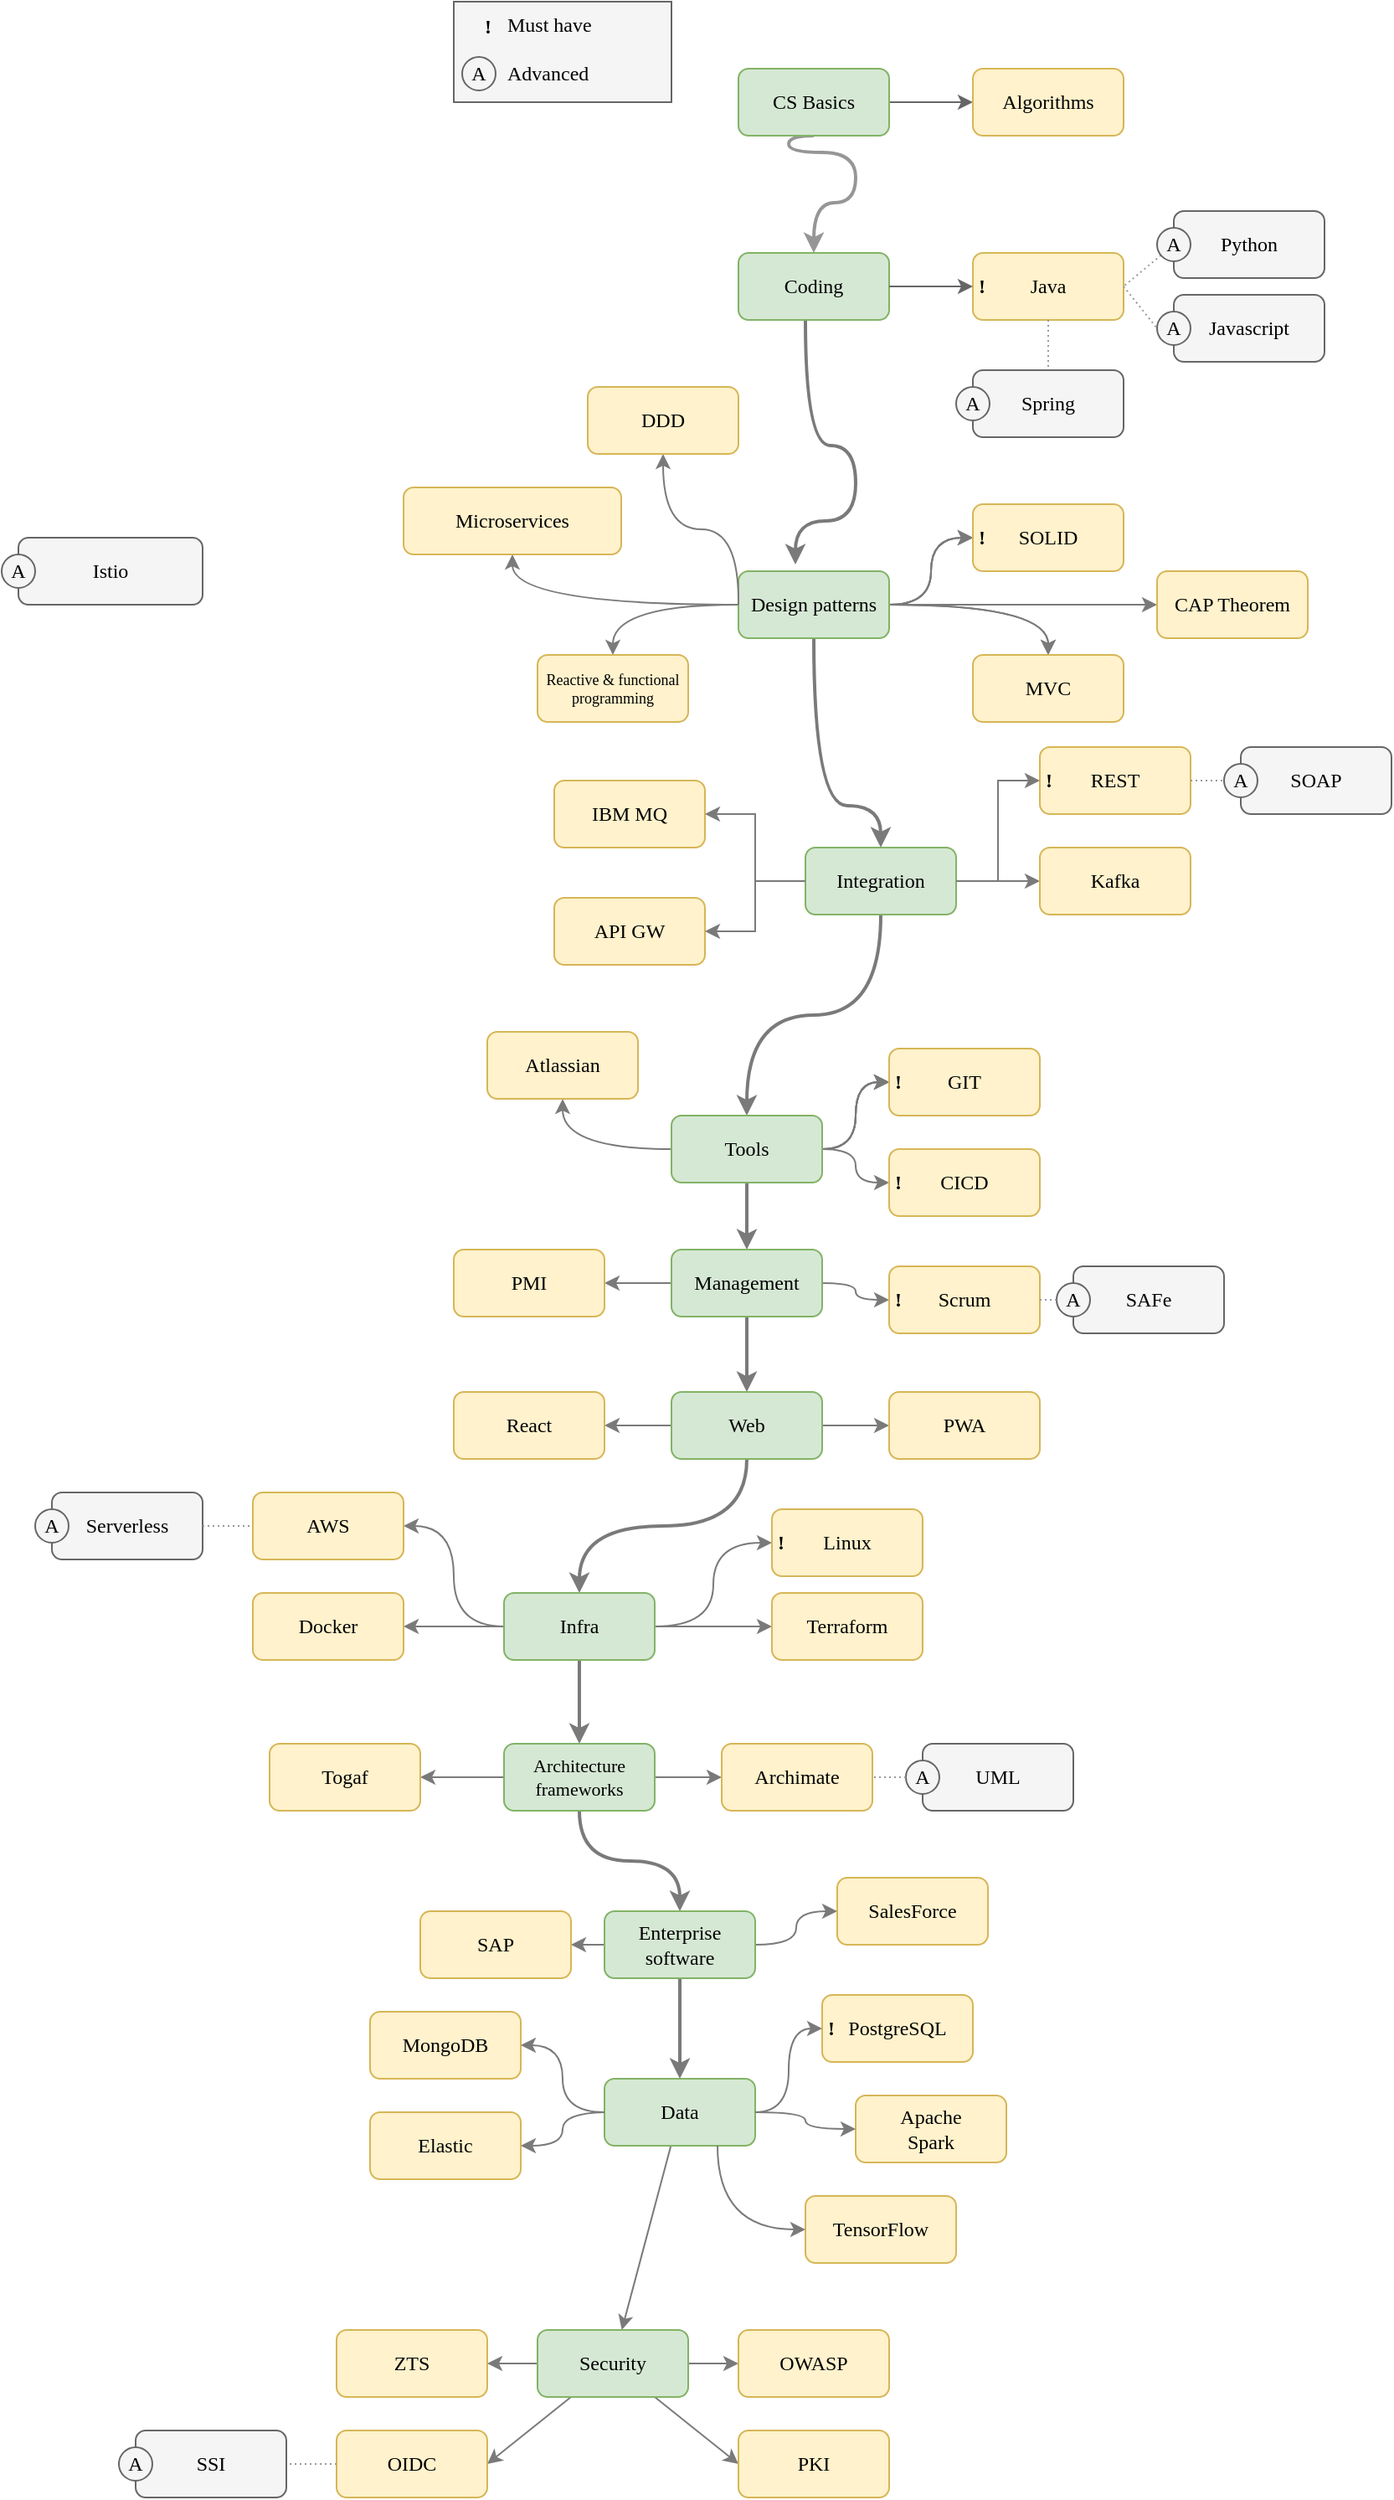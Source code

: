 <mxfile>
    <diagram id="Pi41pnNdRc9fKp1xGcwt" name="Stránka-1">
        <mxGraphModel dx="1722" dy="652" grid="1" gridSize="10" guides="1" tooltips="1" connect="1" arrows="1" fold="1" page="1" pageScale="1" pageWidth="827" pageHeight="1169" math="0" shadow="0">
            <root>
                <mxCell id="0"/>
                <mxCell id="1" parent="0"/>
                <mxCell id="m7-xdzquWjCq0PtOlxxY-18" style="edgeStyle=elbowEdgeStyle;rounded=0;orthogonalLoop=1;jettySize=auto;html=1;exitX=1;exitY=0.5;exitDx=0;exitDy=0;entryX=0;entryY=0.5;entryDx=0;entryDy=0;fontFamily=Lucida Console;endArrow=classic;endFill=1;fillColor=#f5f5f5;strokeColor=#666666;fontColor=#000000;" parent="1" source="m7-xdzquWjCq0PtOlxxY-1" target="m7-xdzquWjCq0PtOlxxY-3" edge="1">
                    <mxGeometry relative="1" as="geometry"/>
                </mxCell>
                <mxCell id="m7-xdzquWjCq0PtOlxxY-20" style="edgeStyle=orthogonalEdgeStyle;curved=1;rounded=0;orthogonalLoop=1;jettySize=auto;html=1;exitX=0.5;exitY=1;exitDx=0;exitDy=0;entryX=0.5;entryY=0;entryDx=0;entryDy=0;fontFamily=Lucida Console;endArrow=classic;endFill=1;strokeColor=#969696;strokeWidth=2;fontColor=#000000;" parent="1" source="m7-xdzquWjCq0PtOlxxY-1" target="m7-xdzquWjCq0PtOlxxY-6" edge="1">
                    <mxGeometry relative="1" as="geometry">
                        <Array as="points">
                            <mxPoint x="320" y="220"/>
                            <mxPoint x="320" y="230"/>
                            <mxPoint x="360" y="230"/>
                            <mxPoint x="360" y="260"/>
                            <mxPoint x="335" y="260"/>
                        </Array>
                    </mxGeometry>
                </mxCell>
                <mxCell id="m7-xdzquWjCq0PtOlxxY-1" value="CS Basics" style="rounded=1;whiteSpace=wrap;html=1;fontFamily=Lucida Console;fillColor=#d5e8d4;strokeColor=#82b366;fontColor=#000000;" parent="1" vertex="1">
                    <mxGeometry x="290" y="180" width="90" height="40" as="geometry"/>
                </mxCell>
                <UserObject label="Algorithms" link="https://www.bookdepository.com/Introduction-Algorithms-fourth-edition-Thomas-H-Cormen/9780262046305" linkTarget="_blank" id="m7-xdzquWjCq0PtOlxxY-3">
                    <mxCell style="rounded=1;whiteSpace=wrap;html=1;fontFamily=Lucida Console;fillColor=#fff2cc;strokeColor=#d6b656;fontColor=#000000;" parent="1" vertex="1">
                        <mxGeometry x="430" y="180" width="90" height="40" as="geometry"/>
                    </mxCell>
                </UserObject>
                <mxCell id="m7-xdzquWjCq0PtOlxxY-27" value="" style="edgeStyle=orthogonalEdgeStyle;curved=1;rounded=0;orthogonalLoop=1;jettySize=auto;html=1;strokeColor=#7A7A7A;fontFamily=Lucida Console;endArrow=classic;endFill=1;entryX=0.378;entryY=-0.1;entryDx=0;entryDy=0;entryPerimeter=0;strokeWidth=2;fontColor=#000000;" parent="1" source="m7-xdzquWjCq0PtOlxxY-6" target="m7-xdzquWjCq0PtOlxxY-26" edge="1">
                    <mxGeometry relative="1" as="geometry">
                        <Array as="points">
                            <mxPoint x="330" y="405"/>
                            <mxPoint x="360" y="405"/>
                            <mxPoint x="360" y="450"/>
                            <mxPoint x="324" y="450"/>
                        </Array>
                    </mxGeometry>
                </mxCell>
                <mxCell id="m7-xdzquWjCq0PtOlxxY-6" value="Coding" style="rounded=1;whiteSpace=wrap;html=1;fontFamily=Lucida Console;fillColor=#d5e8d4;strokeColor=#82b366;fontColor=#000000;" parent="1" vertex="1">
                    <mxGeometry x="290" y="290" width="90" height="40" as="geometry"/>
                </mxCell>
                <UserObject label="Java" link="https://www.bookdepository.com/Effective-Java-Joshua-Bloch/9780134685991" linkTarget="_blank" id="m7-xdzquWjCq0PtOlxxY-7">
                    <mxCell style="rounded=1;whiteSpace=wrap;html=1;fontFamily=Lucida Console;fillColor=#fff2cc;strokeColor=#d6b656;fontColor=#000000;" parent="1" vertex="1">
                        <mxGeometry x="430" y="290" width="90" height="40" as="geometry"/>
                    </mxCell>
                </UserObject>
                <UserObject label="Python" link="https://www.bookdepository.com/The-Art-Of-Clean-Code-Christian-Mayer/9781718502185" linkTarget="_blank" id="m7-xdzquWjCq0PtOlxxY-9">
                    <mxCell style="rounded=1;whiteSpace=wrap;html=1;fontFamily=Lucida Console;fillColor=#f5f5f5;strokeColor=#666666;fontColor=#000000;" parent="1" vertex="1">
                        <mxGeometry x="550" y="265" width="90" height="40" as="geometry"/>
                    </mxCell>
                </UserObject>
                <UserObject label="Javascript" link="https://www.bookdepository.com/Professional-JavaScript-for-Web-Developers-4th-Edition-M-Frisbie/9781119366447" linkTarget="_blank" id="m7-xdzquWjCq0PtOlxxY-10">
                    <mxCell style="rounded=1;whiteSpace=wrap;html=1;fontFamily=Lucida Console;fillColor=#f5f5f5;strokeColor=#666666;fontColor=#000000;" parent="1" vertex="1">
                        <mxGeometry x="550" y="315" width="90" height="40" as="geometry"/>
                    </mxCell>
                </UserObject>
                <mxCell id="m7-xdzquWjCq0PtOlxxY-16" style="edgeStyle=none;rounded=0;orthogonalLoop=1;jettySize=auto;html=1;entryX=1;entryY=0.5;entryDx=0;entryDy=0;dashed=1;dashPattern=1 2;fontFamily=Lucida Console;endArrow=none;endFill=0;strokeColor=#999999;fontColor=#000000;" parent="1" source="m7-xdzquWjCq0PtOlxxY-12" target="m7-xdzquWjCq0PtOlxxY-7" edge="1">
                    <mxGeometry relative="1" as="geometry"/>
                </mxCell>
                <mxCell id="m7-xdzquWjCq0PtOlxxY-12" value="A" style="ellipse;whiteSpace=wrap;html=1;aspect=fixed;fontFamily=Lucida Console;fillColor=#f5f5f5;fontColor=#000000;strokeColor=#666666;" parent="1" vertex="1">
                    <mxGeometry x="540" y="275" width="20" height="20" as="geometry"/>
                </mxCell>
                <mxCell id="m7-xdzquWjCq0PtOlxxY-13" value="A" style="ellipse;whiteSpace=wrap;html=1;aspect=fixed;fontFamily=Lucida Console;fillColor=#f5f5f5;fontColor=#000000;strokeColor=#666666;" parent="1" vertex="1">
                    <mxGeometry x="540" y="325" width="20" height="20" as="geometry"/>
                </mxCell>
                <mxCell id="m7-xdzquWjCq0PtOlxxY-15" style="edgeStyle=none;rounded=0;orthogonalLoop=1;jettySize=auto;html=1;exitX=1;exitY=0.5;exitDx=0;exitDy=0;entryX=0;entryY=0.5;entryDx=0;entryDy=0;fontFamily=Lucida Console;endArrow=none;endFill=0;dashed=1;dashPattern=1 2;strokeColor=#999999;fontColor=#000000;" parent="1" source="m7-xdzquWjCq0PtOlxxY-7" target="m7-xdzquWjCq0PtOlxxY-13" edge="1">
                    <mxGeometry relative="1" as="geometry">
                        <mxPoint x="510" y="420" as="sourcePoint"/>
                        <mxPoint x="550" y="370" as="targetPoint"/>
                    </mxGeometry>
                </mxCell>
                <mxCell id="m7-xdzquWjCq0PtOlxxY-21" style="edgeStyle=elbowEdgeStyle;rounded=0;orthogonalLoop=1;jettySize=auto;html=1;exitX=1;exitY=0.5;exitDx=0;exitDy=0;entryX=0;entryY=0.5;entryDx=0;entryDy=0;fontFamily=Lucida Console;endArrow=classic;endFill=1;fillColor=#f5f5f5;strokeColor=#666666;fontColor=#000000;" parent="1" source="m7-xdzquWjCq0PtOlxxY-6" target="m7-xdzquWjCq0PtOlxxY-7" edge="1">
                    <mxGeometry relative="1" as="geometry">
                        <mxPoint x="390" y="190" as="sourcePoint"/>
                        <mxPoint x="440" y="140" as="targetPoint"/>
                    </mxGeometry>
                </mxCell>
                <mxCell id="m7-xdzquWjCq0PtOlxxY-24" value="Spring" style="rounded=1;whiteSpace=wrap;html=1;fontFamily=Lucida Console;fillColor=#f5f5f5;strokeColor=#666666;fontColor=#000000;" parent="1" vertex="1">
                    <mxGeometry x="430" y="360" width="90" height="40" as="geometry"/>
                </mxCell>
                <mxCell id="m7-xdzquWjCq0PtOlxxY-30" value="" style="edgeStyle=orthogonalEdgeStyle;curved=1;rounded=0;orthogonalLoop=1;jettySize=auto;html=1;strokeColor=#7A7A7A;fontFamily=Lucida Console;endArrow=classic;endFill=1;fontColor=#000000;" parent="1" source="m7-xdzquWjCq0PtOlxxY-26" target="m7-xdzquWjCq0PtOlxxY-29" edge="1">
                    <mxGeometry relative="1" as="geometry"/>
                </mxCell>
                <mxCell id="m7-xdzquWjCq0PtOlxxY-31" value="" style="edgeStyle=orthogonalEdgeStyle;curved=1;rounded=0;orthogonalLoop=1;jettySize=auto;html=1;strokeColor=#7A7A7A;fontFamily=Lucida Console;endArrow=classic;endFill=1;fontColor=#000000;" parent="1" source="m7-xdzquWjCq0PtOlxxY-26" target="m7-xdzquWjCq0PtOlxxY-29" edge="1">
                    <mxGeometry relative="1" as="geometry"/>
                </mxCell>
                <mxCell id="m7-xdzquWjCq0PtOlxxY-44" value="" style="edgeStyle=orthogonalEdgeStyle;curved=1;rounded=0;orthogonalLoop=1;jettySize=auto;html=1;strokeColor=#7A7A7A;fontFamily=Lucida Console;endArrow=classic;endFill=1;fontColor=#000000;" parent="1" source="m7-xdzquWjCq0PtOlxxY-26" target="m7-xdzquWjCq0PtOlxxY-29" edge="1">
                    <mxGeometry relative="1" as="geometry"/>
                </mxCell>
                <mxCell id="m7-xdzquWjCq0PtOlxxY-46" value="" style="edgeStyle=orthogonalEdgeStyle;curved=1;rounded=0;orthogonalLoop=1;jettySize=auto;html=1;strokeColor=#7A7A7A;fontFamily=Lucida Console;endArrow=classic;endFill=1;fontColor=#000000;" parent="1" source="m7-xdzquWjCq0PtOlxxY-26" target="m7-xdzquWjCq0PtOlxxY-45" edge="1">
                    <mxGeometry relative="1" as="geometry"/>
                </mxCell>
                <mxCell id="m7-xdzquWjCq0PtOlxxY-48" value="" style="edgeStyle=orthogonalEdgeStyle;curved=1;rounded=0;orthogonalLoop=1;jettySize=auto;html=1;strokeColor=#7A7A7A;fontFamily=Lucida Console;endArrow=classic;endFill=1;strokeWidth=2;fontColor=#000000;" parent="1" source="m7-xdzquWjCq0PtOlxxY-26" target="m7-xdzquWjCq0PtOlxxY-47" edge="1">
                    <mxGeometry relative="1" as="geometry">
                        <Array as="points">
                            <mxPoint x="335" y="620"/>
                            <mxPoint x="375" y="620"/>
                        </Array>
                    </mxGeometry>
                </mxCell>
                <mxCell id="m7-xdzquWjCq0PtOlxxY-49" value="" style="edgeStyle=orthogonalEdgeStyle;curved=1;rounded=0;orthogonalLoop=1;jettySize=auto;html=1;strokeColor=#7A7A7A;fontFamily=Lucida Console;endArrow=classic;endFill=1;fontColor=#000000;" parent="1" source="m7-xdzquWjCq0PtOlxxY-26" target="m7-xdzquWjCq0PtOlxxY-45" edge="1">
                    <mxGeometry relative="1" as="geometry"/>
                </mxCell>
                <mxCell id="m7-xdzquWjCq0PtOlxxY-51" value="" style="edgeStyle=orthogonalEdgeStyle;curved=1;rounded=0;orthogonalLoop=1;jettySize=auto;html=1;strokeColor=#7A7A7A;fontFamily=Lucida Console;endArrow=classic;endFill=1;fontColor=#000000;" parent="1" source="m7-xdzquWjCq0PtOlxxY-26" target="m7-xdzquWjCq0PtOlxxY-50" edge="1">
                    <mxGeometry relative="1" as="geometry"/>
                </mxCell>
                <mxCell id="m7-xdzquWjCq0PtOlxxY-103" value="" style="edgeStyle=orthogonalEdgeStyle;curved=1;rounded=0;orthogonalLoop=1;jettySize=auto;html=1;strokeColor=#7A7A7A;fontFamily=Lucida Console;endArrow=classic;endFill=1;fontColor=#000000;" parent="1" source="m7-xdzquWjCq0PtOlxxY-26" target="m7-xdzquWjCq0PtOlxxY-102" edge="1">
                    <mxGeometry relative="1" as="geometry"/>
                </mxCell>
                <UserObject label="Design patterns" link="https://www.bookdepository.com/Clean-Architecture-Robert-Martin/9780134494166" linkTarget="_blank" id="m7-xdzquWjCq0PtOlxxY-26">
                    <mxCell style="rounded=1;whiteSpace=wrap;html=1;fontFamily=Lucida Console;fillColor=#d5e8d4;strokeColor=#82b366;fontColor=#000000;" parent="1" vertex="1">
                        <mxGeometry x="290" y="480" width="90" height="40" as="geometry"/>
                    </mxCell>
                </UserObject>
                <UserObject label="SOLID" link="https://www.youtube.com/watch?v=zHiWqnTWsn4" linkTarget="_blank" id="m7-xdzquWjCq0PtOlxxY-29">
                    <mxCell style="rounded=1;whiteSpace=wrap;html=1;fontFamily=Lucida Console;fillColor=#fff2cc;strokeColor=#d6b656;fontColor=#000000;" parent="1" vertex="1">
                        <mxGeometry x="430" y="440" width="90" height="40" as="geometry"/>
                    </mxCell>
                </UserObject>
                <mxCell id="m7-xdzquWjCq0PtOlxxY-38" value="" style="edgeStyle=orthogonalEdgeStyle;curved=1;rounded=0;orthogonalLoop=1;jettySize=auto;html=1;strokeColor=#7A7A7A;fontFamily=Lucida Console;endArrow=classic;endFill=1;exitX=0;exitY=0.5;exitDx=0;exitDy=0;fontColor=#000000;" parent="1" source="m7-xdzquWjCq0PtOlxxY-26" target="m7-xdzquWjCq0PtOlxxY-37" edge="1">
                    <mxGeometry relative="1" as="geometry">
                        <mxPoint x="160.0" y="470" as="sourcePoint"/>
                    </mxGeometry>
                </mxCell>
                <mxCell id="m7-xdzquWjCq0PtOlxxY-42" value="" style="edgeStyle=orthogonalEdgeStyle;curved=1;rounded=0;orthogonalLoop=1;jettySize=auto;html=1;strokeColor=#7A7A7A;fontFamily=Lucida Console;endArrow=classic;endFill=1;fontColor=#000000;" parent="1" target="m7-xdzquWjCq0PtOlxxY-41" edge="1">
                    <mxGeometry relative="1" as="geometry">
                        <mxPoint x="290" y="500" as="sourcePoint"/>
                    </mxGeometry>
                </mxCell>
                <UserObject label="Microservices" link="https://www.bookdepository.com/Building-Microservices-Sam-Newman/9781492034025" linkTarget="_blank" id="m7-xdzquWjCq0PtOlxxY-37">
                    <mxCell style="rounded=1;whiteSpace=wrap;html=1;fontFamily=Lucida Console;fillColor=#fff2cc;strokeColor=#d6b656;fontColor=#000000;" parent="1" vertex="1">
                        <mxGeometry x="90" y="430" width="130" height="40" as="geometry"/>
                    </mxCell>
                </UserObject>
                <UserObject label="DDD" link="https://www.bookdepository.com/Domain-Driven-Design-Eric-Evans/9780321125217" linkTarget="_blank" id="m7-xdzquWjCq0PtOlxxY-41">
                    <mxCell style="rounded=1;whiteSpace=wrap;html=1;fontFamily=Lucida Console;fillColor=#fff2cc;strokeColor=#d6b656;fontColor=#000000;" parent="1" vertex="1">
                        <mxGeometry x="200" y="370" width="90" height="40" as="geometry"/>
                    </mxCell>
                </UserObject>
                <UserObject label="MVC" link="https://www.youtube.com/watch?v=o_TH-Y78tt4" linkTarget="_blank" id="m7-xdzquWjCq0PtOlxxY-45">
                    <mxCell style="rounded=1;whiteSpace=wrap;html=1;fontFamily=Lucida Console;fillColor=#fff2cc;strokeColor=#d6b656;fontColor=#000000;" parent="1" vertex="1">
                        <mxGeometry x="430" y="530" width="90" height="40" as="geometry"/>
                    </mxCell>
                </UserObject>
                <mxCell id="m7-xdzquWjCq0PtOlxxY-63" value="" style="edgeStyle=elbowEdgeStyle;rounded=0;orthogonalLoop=1;jettySize=auto;html=1;strokeColor=#7A7A7A;fontFamily=Lucida Console;endArrow=classic;endFill=1;fontColor=#000000;" parent="1" source="m7-xdzquWjCq0PtOlxxY-47" target="m7-xdzquWjCq0PtOlxxY-62" edge="1">
                    <mxGeometry relative="1" as="geometry"/>
                </mxCell>
                <mxCell id="m7-xdzquWjCq0PtOlxxY-76" style="edgeStyle=orthogonalEdgeStyle;rounded=0;orthogonalLoop=1;jettySize=auto;html=1;strokeColor=#7A7A7A;fontFamily=Lucida Console;endArrow=classic;endFill=1;curved=1;exitX=0.5;exitY=1;exitDx=0;exitDy=0;entryX=0.5;entryY=0;entryDx=0;entryDy=0;strokeWidth=2;fontColor=#000000;" parent="1" source="m7-xdzquWjCq0PtOlxxY-47" target="m7-xdzquWjCq0PtOlxxY-77" edge="1">
                    <mxGeometry relative="1" as="geometry">
                        <mxPoint x="290" y="855" as="targetPoint"/>
                    </mxGeometry>
                </mxCell>
                <UserObject label="Integration" link="https://www.bookdepository.com/Enterprise-Integration-Patterns-Gregor-Hohpe/9780321200686" linkTarget="_blank" id="m7-xdzquWjCq0PtOlxxY-47">
                    <mxCell style="rounded=1;whiteSpace=wrap;html=1;fontFamily=Lucida Console;fillColor=#d5e8d4;strokeColor=#82b366;fontColor=#000000;" parent="1" vertex="1">
                        <mxGeometry x="330" y="645" width="90" height="40" as="geometry"/>
                    </mxCell>
                </UserObject>
                <UserObject label="CAP Theorem" link="https://www.bookdepository.com/Design-Patterns-for-Cloud-Native-Applications-Kasun-Indrasiri/9781492090717" linkTarget="_blank" id="m7-xdzquWjCq0PtOlxxY-50">
                    <mxCell style="rounded=1;whiteSpace=wrap;html=1;fontFamily=Lucida Console;fillColor=#fff2cc;strokeColor=#d6b656;fontColor=#000000;" parent="1" vertex="1">
                        <mxGeometry x="540" y="480" width="90" height="40" as="geometry"/>
                    </mxCell>
                </UserObject>
                <UserObject label="REST" link="https://www.bookdepository.com/Designing-Web-APIs-Brenda-Jin/9781492026921" linkTarget="_blank" id="m7-xdzquWjCq0PtOlxxY-53">
                    <mxCell style="rounded=1;whiteSpace=wrap;html=1;fontFamily=Lucida Console;fillColor=#fff2cc;strokeColor=#d6b656;fontColor=#000000;" parent="1" vertex="1">
                        <mxGeometry x="470" y="585" width="90" height="40" as="geometry"/>
                    </mxCell>
                </UserObject>
                <UserObject label="SOAP" link="https://www.w3schools.com/xml/xml_soap.asp" linkTarget="_blank" id="m7-xdzquWjCq0PtOlxxY-57">
                    <mxCell style="rounded=1;whiteSpace=wrap;html=1;fontFamily=Lucida Console;fillColor=#f5f5f5;strokeColor=#666666;fontColor=#000000;" parent="1" vertex="1">
                        <mxGeometry x="590" y="585" width="90" height="40" as="geometry"/>
                    </mxCell>
                </UserObject>
                <mxCell id="m7-xdzquWjCq0PtOlxxY-58" value="A" style="ellipse;whiteSpace=wrap;html=1;aspect=fixed;fontFamily=Lucida Console;fillColor=#f5f5f5;fontColor=#000000;strokeColor=#666666;" parent="1" vertex="1">
                    <mxGeometry x="580" y="595" width="20" height="20" as="geometry"/>
                </mxCell>
                <mxCell id="m7-xdzquWjCq0PtOlxxY-59" style="edgeStyle=none;rounded=0;orthogonalLoop=1;jettySize=auto;html=1;exitX=1;exitY=0.5;exitDx=0;exitDy=0;entryX=0;entryY=0.5;entryDx=0;entryDy=0;fontFamily=Lucida Console;endArrow=none;endFill=0;dashed=1;dashPattern=1 2;strokeColor=#999999;fontColor=#000000;" parent="1" source="m7-xdzquWjCq0PtOlxxY-53" target="m7-xdzquWjCq0PtOlxxY-58" edge="1">
                    <mxGeometry relative="1" as="geometry">
                        <mxPoint x="590" y="525" as="sourcePoint"/>
                        <mxPoint x="620" y="585" as="targetPoint"/>
                    </mxGeometry>
                </mxCell>
                <UserObject label="Kafka" link="https://www.bookdepository.com/Kafka-Definitive-Guide-Gwen-Shapira/9781492043089" linkTarget="_blank" id="m7-xdzquWjCq0PtOlxxY-62">
                    <mxCell style="rounded=1;whiteSpace=wrap;html=1;fontFamily=Lucida Console;fillColor=#fff2cc;strokeColor=#d6b656;fontColor=#000000;" parent="1" vertex="1">
                        <mxGeometry x="470" y="645" width="90" height="40" as="geometry"/>
                    </mxCell>
                </UserObject>
                <UserObject label="IBM MQ" link="https://www.ibm.com/docs/en/ibm-mq/9.3?topic=mq-introduction" linkTarget="_blank" id="m7-xdzquWjCq0PtOlxxY-64">
                    <mxCell style="rounded=1;whiteSpace=wrap;html=1;fontFamily=Lucida Console;fillColor=#fff2cc;strokeColor=#d6b656;fontColor=#000000;" parent="1" vertex="1">
                        <mxGeometry x="180" y="605" width="90" height="40" as="geometry"/>
                    </mxCell>
                </UserObject>
                <UserObject label="API GW" link="https://microservices.io/patterns/apigateway.html" linkTarget="_blank" id="m7-xdzquWjCq0PtOlxxY-69">
                    <mxCell style="rounded=1;whiteSpace=wrap;html=1;fontFamily=Lucida Console;fillColor=#fff2cc;strokeColor=#d6b656;fontColor=#000000;" parent="1" vertex="1">
                        <mxGeometry x="180" y="675" width="90" height="40" as="geometry"/>
                    </mxCell>
                </UserObject>
                <mxCell id="m7-xdzquWjCq0PtOlxxY-71" value="" style="edgeStyle=elbowEdgeStyle;rounded=0;orthogonalLoop=1;jettySize=auto;html=1;strokeColor=#7A7A7A;fontFamily=Lucida Console;endArrow=classic;endFill=1;entryX=1;entryY=0.5;entryDx=0;entryDy=0;fontColor=#000000;" parent="1" target="m7-xdzquWjCq0PtOlxxY-69" edge="1">
                    <mxGeometry relative="1" as="geometry">
                        <mxPoint x="330" y="665" as="sourcePoint"/>
                        <mxPoint x="270" y="705" as="targetPoint"/>
                    </mxGeometry>
                </mxCell>
                <mxCell id="m7-xdzquWjCq0PtOlxxY-72" value="" style="edgeStyle=elbowEdgeStyle;rounded=0;orthogonalLoop=1;jettySize=auto;html=1;strokeColor=#7A7A7A;fontFamily=Lucida Console;endArrow=classic;endFill=1;entryX=1;entryY=0.5;entryDx=0;entryDy=0;fontColor=#000000;" parent="1" target="m7-xdzquWjCq0PtOlxxY-64" edge="1">
                    <mxGeometry relative="1" as="geometry">
                        <mxPoint x="330" y="665" as="sourcePoint"/>
                        <mxPoint x="225" y="635" as="targetPoint"/>
                    </mxGeometry>
                </mxCell>
                <mxCell id="m7-xdzquWjCq0PtOlxxY-73" value="" style="edgeStyle=elbowEdgeStyle;rounded=0;orthogonalLoop=1;jettySize=auto;html=1;strokeColor=#7A7A7A;fontFamily=Lucida Console;endArrow=classic;endFill=1;entryX=0;entryY=0.5;entryDx=0;entryDy=0;fontColor=#000000;" parent="1" target="m7-xdzquWjCq0PtOlxxY-53" edge="1">
                    <mxGeometry relative="1" as="geometry">
                        <mxPoint x="420" y="665" as="sourcePoint"/>
                        <mxPoint x="470" y="585" as="targetPoint"/>
                    </mxGeometry>
                </mxCell>
                <mxCell id="m7-xdzquWjCq0PtOlxxY-79" value="" style="edgeStyle=orthogonalEdgeStyle;curved=1;rounded=0;orthogonalLoop=1;jettySize=auto;html=1;strokeColor=#7A7A7A;fontFamily=Lucida Console;endArrow=classic;endFill=1;fontColor=#000000;" parent="1" source="m7-xdzquWjCq0PtOlxxY-77" target="m7-xdzquWjCq0PtOlxxY-78" edge="1">
                    <mxGeometry relative="1" as="geometry"/>
                </mxCell>
                <mxCell id="m7-xdzquWjCq0PtOlxxY-80" value="" style="edgeStyle=orthogonalEdgeStyle;curved=1;rounded=0;orthogonalLoop=1;jettySize=auto;html=1;strokeColor=#7A7A7A;fontFamily=Lucida Console;endArrow=classic;endFill=1;fontColor=#000000;" parent="1" source="m7-xdzquWjCq0PtOlxxY-77" target="m7-xdzquWjCq0PtOlxxY-78" edge="1">
                    <mxGeometry relative="1" as="geometry"/>
                </mxCell>
                <mxCell id="m7-xdzquWjCq0PtOlxxY-81" value="" style="edgeStyle=orthogonalEdgeStyle;curved=1;rounded=0;orthogonalLoop=1;jettySize=auto;html=1;strokeColor=#7A7A7A;fontFamily=Lucida Console;endArrow=classic;endFill=1;fontColor=#000000;" parent="1" source="m7-xdzquWjCq0PtOlxxY-77" target="m7-xdzquWjCq0PtOlxxY-78" edge="1">
                    <mxGeometry relative="1" as="geometry"/>
                </mxCell>
                <mxCell id="m7-xdzquWjCq0PtOlxxY-82" value="" style="edgeStyle=orthogonalEdgeStyle;curved=1;rounded=0;orthogonalLoop=1;jettySize=auto;html=1;strokeColor=#7A7A7A;fontFamily=Lucida Console;endArrow=classic;endFill=1;fontColor=#000000;" parent="1" source="m7-xdzquWjCq0PtOlxxY-77" target="m7-xdzquWjCq0PtOlxxY-78" edge="1">
                    <mxGeometry relative="1" as="geometry"/>
                </mxCell>
                <mxCell id="m7-xdzquWjCq0PtOlxxY-84" value="" style="edgeStyle=orthogonalEdgeStyle;curved=1;rounded=0;orthogonalLoop=1;jettySize=auto;html=1;strokeColor=#7A7A7A;fontFamily=Lucida Console;endArrow=classic;endFill=1;fontColor=#000000;" parent="1" source="m7-xdzquWjCq0PtOlxxY-77" target="m7-xdzquWjCq0PtOlxxY-83" edge="1">
                    <mxGeometry relative="1" as="geometry"/>
                </mxCell>
                <mxCell id="m7-xdzquWjCq0PtOlxxY-86" value="" style="edgeStyle=orthogonalEdgeStyle;curved=1;rounded=0;orthogonalLoop=1;jettySize=auto;html=1;strokeColor=#7A7A7A;fontFamily=Lucida Console;endArrow=classic;endFill=1;fontColor=#000000;" parent="1" source="m7-xdzquWjCq0PtOlxxY-77" target="m7-xdzquWjCq0PtOlxxY-85" edge="1">
                    <mxGeometry relative="1" as="geometry"/>
                </mxCell>
                <mxCell id="m7-xdzquWjCq0PtOlxxY-88" value="" style="edgeStyle=orthogonalEdgeStyle;curved=1;rounded=0;orthogonalLoop=1;jettySize=auto;html=1;strokeColor=#7A7A7A;fontFamily=Lucida Console;endArrow=classic;endFill=1;strokeWidth=2;fontColor=#000000;" parent="1" source="m7-xdzquWjCq0PtOlxxY-77" target="m7-xdzquWjCq0PtOlxxY-87" edge="1">
                    <mxGeometry relative="1" as="geometry"/>
                </mxCell>
                <mxCell id="m7-xdzquWjCq0PtOlxxY-77" value="Tools" style="rounded=1;whiteSpace=wrap;html=1;fontFamily=Lucida Console;fillColor=#d5e8d4;strokeColor=#82b366;fontColor=#000000;" parent="1" vertex="1">
                    <mxGeometry x="250" y="805" width="90" height="40" as="geometry"/>
                </mxCell>
                <UserObject label="GIT" link="https://www.bookdepository.com/Pro-Git-Scott-Chacon/9781484200773" linkTarget="_blank" id="m7-xdzquWjCq0PtOlxxY-78">
                    <mxCell style="rounded=1;whiteSpace=wrap;html=1;fontFamily=Lucida Console;fillColor=#fff2cc;strokeColor=#d6b656;fontColor=#000000;" parent="1" vertex="1">
                        <mxGeometry x="380" y="765" width="90" height="40" as="geometry"/>
                    </mxCell>
                </UserObject>
                <UserObject label="CICD" link="https://www.bookdepository.com/Release-It-Michael-T-Nygard/9781680502398" linkTarget="_blank" id="m7-xdzquWjCq0PtOlxxY-83">
                    <mxCell style="rounded=1;whiteSpace=wrap;html=1;fontFamily=Lucida Console;fillColor=#fff2cc;strokeColor=#d6b656;fontColor=#000000;" parent="1" vertex="1">
                        <mxGeometry x="380" y="825" width="90" height="40" as="geometry"/>
                    </mxCell>
                </UserObject>
                <UserObject label="Atlassian" link="https://support.atlassian.com/jira-software-cloud/resources/" linkTarget="_blank" id="m7-xdzquWjCq0PtOlxxY-85">
                    <mxCell style="rounded=1;whiteSpace=wrap;html=1;fontFamily=Lucida Console;fillColor=#fff2cc;strokeColor=#d6b656;fontColor=#000000;" parent="1" vertex="1">
                        <mxGeometry x="140" y="755" width="90" height="40" as="geometry"/>
                    </mxCell>
                </UserObject>
                <mxCell id="m7-xdzquWjCq0PtOlxxY-90" value="" style="edgeStyle=orthogonalEdgeStyle;curved=1;rounded=0;orthogonalLoop=1;jettySize=auto;html=1;strokeColor=#7A7A7A;fontFamily=Lucida Console;endArrow=classic;endFill=1;fontColor=#000000;" parent="1" source="m7-xdzquWjCq0PtOlxxY-87" target="m7-xdzquWjCq0PtOlxxY-89" edge="1">
                    <mxGeometry relative="1" as="geometry"/>
                </mxCell>
                <mxCell id="m7-xdzquWjCq0PtOlxxY-95" value="" style="edgeStyle=orthogonalEdgeStyle;curved=1;rounded=0;orthogonalLoop=1;jettySize=auto;html=1;strokeColor=#7A7A7A;fontFamily=Lucida Console;endArrow=classic;endFill=1;fontColor=#000000;" parent="1" source="m7-xdzquWjCq0PtOlxxY-87" target="m7-xdzquWjCq0PtOlxxY-94" edge="1">
                    <mxGeometry relative="1" as="geometry"/>
                </mxCell>
                <mxCell id="m7-xdzquWjCq0PtOlxxY-98" value="" style="edgeStyle=orthogonalEdgeStyle;curved=1;rounded=0;orthogonalLoop=1;jettySize=auto;html=1;strokeColor=#7A7A7A;fontFamily=Lucida Console;endArrow=classic;endFill=1;strokeWidth=2;fontColor=#000000;" parent="1" source="m7-xdzquWjCq0PtOlxxY-87" target="m7-xdzquWjCq0PtOlxxY-97" edge="1">
                    <mxGeometry relative="1" as="geometry"/>
                </mxCell>
                <mxCell id="m7-xdzquWjCq0PtOlxxY-87" value="Management" style="rounded=1;whiteSpace=wrap;html=1;fontFamily=Lucida Console;fillColor=#d5e8d4;strokeColor=#82b366;fontColor=#000000;" parent="1" vertex="1">
                    <mxGeometry x="250" y="885" width="90" height="40" as="geometry"/>
                </mxCell>
                <mxCell id="m7-xdzquWjCq0PtOlxxY-89" value="Scrum" style="rounded=1;whiteSpace=wrap;html=1;fontFamily=Lucida Console;fillColor=#fff2cc;strokeColor=#d6b656;fontColor=#000000;" parent="1" vertex="1">
                    <mxGeometry x="380" y="895" width="90" height="40" as="geometry"/>
                </mxCell>
                <UserObject label="SAFe" link="https://www.bookdepository.com/SAFe-5-0-Distilled-Richard-Knaster/9780136823407" linkTarget="_blank" id="m7-xdzquWjCq0PtOlxxY-91">
                    <mxCell style="rounded=1;whiteSpace=wrap;html=1;fontFamily=Lucida Console;fillColor=#f5f5f5;strokeColor=#666666;fontColor=#000000;" parent="1" vertex="1">
                        <mxGeometry x="490" y="895" width="90" height="40" as="geometry"/>
                    </mxCell>
                </UserObject>
                <mxCell id="m7-xdzquWjCq0PtOlxxY-92" value="A" style="ellipse;whiteSpace=wrap;html=1;aspect=fixed;fontFamily=Lucida Console;fillColor=#f5f5f5;fontColor=#000000;strokeColor=#666666;" parent="1" vertex="1">
                    <mxGeometry x="480" y="905" width="20" height="20" as="geometry"/>
                </mxCell>
                <mxCell id="m7-xdzquWjCq0PtOlxxY-93" style="edgeStyle=none;rounded=0;orthogonalLoop=1;jettySize=auto;html=1;exitX=1;exitY=0.5;exitDx=0;exitDy=0;entryX=0;entryY=0.5;entryDx=0;entryDy=0;fontFamily=Lucida Console;endArrow=none;endFill=0;dashed=1;dashPattern=1 2;strokeColor=#999999;fontColor=#000000;" parent="1" source="m7-xdzquWjCq0PtOlxxY-89" target="m7-xdzquWjCq0PtOlxxY-92" edge="1">
                    <mxGeometry relative="1" as="geometry">
                        <mxPoint x="570" y="595" as="sourcePoint"/>
                        <mxPoint x="590" y="595" as="targetPoint"/>
                    </mxGeometry>
                </mxCell>
                <UserObject label="PMI" link="https://www.bookdepository.com/guide-Project-Management-Body-Knowledge-PMBOK-guide-Standard-for-project-management-Project-Management-Institute/9781628256642" linkTarget="_blank" id="m7-xdzquWjCq0PtOlxxY-94">
                    <mxCell style="rounded=1;whiteSpace=wrap;html=1;fontFamily=Lucida Console;fillColor=#fff2cc;strokeColor=#d6b656;fontColor=#000000;" parent="1" vertex="1">
                        <mxGeometry x="120" y="885" width="90" height="40" as="geometry"/>
                    </mxCell>
                </UserObject>
                <mxCell id="m7-xdzquWjCq0PtOlxxY-96" value="A" style="ellipse;whiteSpace=wrap;html=1;aspect=fixed;fontFamily=Lucida Console;fillColor=#f5f5f5;fontColor=#000000;strokeColor=#666666;" parent="1" vertex="1">
                    <mxGeometry x="420" y="370" width="20" height="20" as="geometry"/>
                </mxCell>
                <mxCell id="m7-xdzquWjCq0PtOlxxY-100" value="" style="edgeStyle=orthogonalEdgeStyle;curved=1;rounded=0;orthogonalLoop=1;jettySize=auto;html=1;strokeColor=#7A7A7A;fontFamily=Lucida Console;endArrow=classic;endFill=1;fontColor=#000000;" parent="1" source="m7-xdzquWjCq0PtOlxxY-97" target="m7-xdzquWjCq0PtOlxxY-99" edge="1">
                    <mxGeometry relative="1" as="geometry"/>
                </mxCell>
                <mxCell id="m7-xdzquWjCq0PtOlxxY-105" value="" style="edgeStyle=orthogonalEdgeStyle;curved=1;rounded=0;orthogonalLoop=1;jettySize=auto;html=1;strokeColor=#7A7A7A;fontFamily=Lucida Console;fontSize=9;endArrow=classic;endFill=1;fontColor=#000000;" parent="1" source="m7-xdzquWjCq0PtOlxxY-97" target="m7-xdzquWjCq0PtOlxxY-104" edge="1">
                    <mxGeometry relative="1" as="geometry"/>
                </mxCell>
                <mxCell id="m7-xdzquWjCq0PtOlxxY-107" value="" style="edgeStyle=orthogonalEdgeStyle;curved=1;rounded=0;orthogonalLoop=1;jettySize=auto;html=1;strokeColor=#7A7A7A;fontFamily=Lucida Console;fontSize=9;endArrow=classic;endFill=1;exitX=0.5;exitY=1;exitDx=0;exitDy=0;strokeWidth=2;fontColor=#000000;" parent="1" source="m7-xdzquWjCq0PtOlxxY-97" target="m7-xdzquWjCq0PtOlxxY-106" edge="1">
                    <mxGeometry relative="1" as="geometry"/>
                </mxCell>
                <mxCell id="m7-xdzquWjCq0PtOlxxY-97" value="Web" style="rounded=1;whiteSpace=wrap;html=1;fontFamily=Lucida Console;fillColor=#d5e8d4;strokeColor=#82b366;fontColor=#000000;" parent="1" vertex="1">
                    <mxGeometry x="250" y="970" width="90" height="40" as="geometry"/>
                </mxCell>
                <UserObject label="PWA" link="https://developer.mozilla.org/en-US/docs/Web/Progressive_web_apps" linkTarget="_blank" id="m7-xdzquWjCq0PtOlxxY-99">
                    <mxCell style="rounded=1;whiteSpace=wrap;html=1;fontFamily=Lucida Console;fillColor=#fff2cc;strokeColor=#d6b656;fontColor=#000000;" parent="1" vertex="1">
                        <mxGeometry x="380" y="970" width="90" height="40" as="geometry"/>
                    </mxCell>
                </UserObject>
                <UserObject label="Reactive &amp;amp; functional programming" link="https://www.bookdepository.com/Functional-Reactive-Programming-Stephen-Blackheath/9781633430105" linkTarget="_blank" id="m7-xdzquWjCq0PtOlxxY-102">
                    <mxCell style="rounded=1;whiteSpace=wrap;html=1;fontFamily=Lucida Console;fillColor=#fff2cc;strokeColor=#d6b656;fontSize=9;fontColor=#000000;" parent="1" vertex="1">
                        <mxGeometry x="170" y="530" width="90" height="40" as="geometry"/>
                    </mxCell>
                </UserObject>
                <UserObject label="React" link="https://www.udemy.com/course/react-the-complete-guide-incl-redux/" linkTarget="_blank" id="m7-xdzquWjCq0PtOlxxY-104">
                    <mxCell style="rounded=1;whiteSpace=wrap;html=1;fontFamily=Lucida Console;fillColor=#fff2cc;strokeColor=#d6b656;fontColor=#000000;" parent="1" vertex="1">
                        <mxGeometry x="120" y="970" width="90" height="40" as="geometry"/>
                    </mxCell>
                </UserObject>
                <mxCell id="m7-xdzquWjCq0PtOlxxY-109" value="" style="edgeStyle=orthogonalEdgeStyle;curved=1;rounded=0;orthogonalLoop=1;jettySize=auto;html=1;strokeColor=#7A7A7A;fontFamily=Lucida Console;fontSize=9;endArrow=classic;endFill=1;entryX=1;entryY=0.5;entryDx=0;entryDy=0;fontColor=#000000;" parent="1" source="m7-xdzquWjCq0PtOlxxY-106" target="m7-xdzquWjCq0PtOlxxY-108" edge="1">
                    <mxGeometry relative="1" as="geometry"/>
                </mxCell>
                <mxCell id="m7-xdzquWjCq0PtOlxxY-114" value="" style="edgeStyle=orthogonalEdgeStyle;curved=1;rounded=0;orthogonalLoop=1;jettySize=auto;html=1;strokeColor=#7A7A7A;fontFamily=Lucida Console;fontSize=9;endArrow=classic;endFill=1;entryX=0;entryY=0.5;entryDx=0;entryDy=0;fontColor=#000000;" parent="1" source="m7-xdzquWjCq0PtOlxxY-106" target="m7-xdzquWjCq0PtOlxxY-113" edge="1">
                    <mxGeometry relative="1" as="geometry"/>
                </mxCell>
                <mxCell id="m7-xdzquWjCq0PtOlxxY-116" style="edgeStyle=orthogonalEdgeStyle;curved=1;rounded=0;orthogonalLoop=1;jettySize=auto;html=1;strokeColor=#7A7A7A;fontFamily=Lucida Console;fontSize=9;endArrow=classic;endFill=1;fontColor=#000000;" parent="1" source="m7-xdzquWjCq0PtOlxxY-106" target="m7-xdzquWjCq0PtOlxxY-115" edge="1">
                    <mxGeometry relative="1" as="geometry"/>
                </mxCell>
                <mxCell id="m7-xdzquWjCq0PtOlxxY-118" style="edgeStyle=orthogonalEdgeStyle;curved=1;rounded=0;orthogonalLoop=1;jettySize=auto;html=1;entryX=1;entryY=0.5;entryDx=0;entryDy=0;strokeColor=#7A7A7A;fontFamily=Lucida Console;fontSize=9;endArrow=classic;endFill=1;fontColor=#000000;" parent="1" source="m7-xdzquWjCq0PtOlxxY-106" target="m7-xdzquWjCq0PtOlxxY-117" edge="1">
                    <mxGeometry relative="1" as="geometry"/>
                </mxCell>
                <mxCell id="m7-xdzquWjCq0PtOlxxY-120" style="edgeStyle=orthogonalEdgeStyle;curved=1;rounded=0;orthogonalLoop=1;jettySize=auto;html=1;strokeColor=#7A7A7A;fontFamily=Lucida Console;fontSize=9;endArrow=classic;endFill=1;strokeWidth=2;fontColor=#000000;" parent="1" source="m7-xdzquWjCq0PtOlxxY-106" target="m7-xdzquWjCq0PtOlxxY-119" edge="1">
                    <mxGeometry relative="1" as="geometry"/>
                </mxCell>
                <mxCell id="m7-xdzquWjCq0PtOlxxY-106" value="Infra" style="rounded=1;whiteSpace=wrap;html=1;fontFamily=Lucida Console;fillColor=#d5e8d4;strokeColor=#82b366;fontColor=#000000;" parent="1" vertex="1">
                    <mxGeometry x="150" y="1090" width="90" height="40" as="geometry"/>
                </mxCell>
                <UserObject label="AWS" link="https://www.udemy.com/course/aws-certified-solutions-architect-associate-saa-c03/" linkTarget="_blank" id="m7-xdzquWjCq0PtOlxxY-108">
                    <mxCell style="rounded=1;whiteSpace=wrap;html=1;fontFamily=Lucida Console;fillColor=#fff2cc;strokeColor=#d6b656;fontColor=#000000;" parent="1" vertex="1">
                        <mxGeometry y="1030" width="90" height="40" as="geometry"/>
                    </mxCell>
                </UserObject>
                <UserObject label="Serverless" link="https://docs.aws.amazon.com/wellarchitected/latest/serverless-applications-lens/welcome.html?did=wp_card&amp;trk=wp_card" linkTarget="_blank" id="m7-xdzquWjCq0PtOlxxY-110">
                    <mxCell style="rounded=1;whiteSpace=wrap;html=1;fontFamily=Lucida Console;fillColor=#f5f5f5;strokeColor=#666666;fontColor=#000000;" parent="1" vertex="1">
                        <mxGeometry x="-120" y="1030" width="90" height="40" as="geometry"/>
                    </mxCell>
                </UserObject>
                <mxCell id="m7-xdzquWjCq0PtOlxxY-111" style="edgeStyle=none;rounded=0;orthogonalLoop=1;jettySize=auto;html=1;exitX=1;exitY=0.5;exitDx=0;exitDy=0;entryX=0;entryY=0.5;entryDx=0;entryDy=0;fontFamily=Lucida Console;endArrow=none;endFill=0;dashed=1;dashPattern=1 2;strokeColor=#999999;fontColor=#000000;" parent="1" source="m7-xdzquWjCq0PtOlxxY-110" target="m7-xdzquWjCq0PtOlxxY-108" edge="1">
                    <mxGeometry relative="1" as="geometry">
                        <mxPoint x="480" y="925" as="sourcePoint"/>
                        <mxPoint x="490" y="925" as="targetPoint"/>
                    </mxGeometry>
                </mxCell>
                <mxCell id="m7-xdzquWjCq0PtOlxxY-112" value="A" style="ellipse;whiteSpace=wrap;html=1;aspect=fixed;fontFamily=Lucida Console;fillColor=#f5f5f5;fontColor=#000000;strokeColor=#666666;" parent="1" vertex="1">
                    <mxGeometry x="-130" y="1040" width="20" height="20" as="geometry"/>
                </mxCell>
                <UserObject label="Linux" link="https://www.bookdepository.com/Linux-Bible-Christopher-Negus/9781119578888" linkTarget="_blank" id="m7-xdzquWjCq0PtOlxxY-113">
                    <mxCell style="rounded=1;whiteSpace=wrap;html=1;fontFamily=Lucida Console;fillColor=#fff2cc;strokeColor=#d6b656;fontColor=#000000;" parent="1" vertex="1">
                        <mxGeometry x="310" y="1040" width="90" height="40" as="geometry"/>
                    </mxCell>
                </UserObject>
                <UserObject label="Terraform" link="https://www.terraform.io/docs" linkTarget="_blank" id="m7-xdzquWjCq0PtOlxxY-115">
                    <mxCell style="rounded=1;whiteSpace=wrap;html=1;fontFamily=Lucida Console;fillColor=#fff2cc;strokeColor=#d6b656;fontColor=#000000;" parent="1" vertex="1">
                        <mxGeometry x="310" y="1090" width="90" height="40" as="geometry"/>
                    </mxCell>
                </UserObject>
                <UserObject label="Docker" link="https://docs.docker.com/get-started/overview/" linkTarget="_blank" id="m7-xdzquWjCq0PtOlxxY-117">
                    <mxCell style="rounded=1;whiteSpace=wrap;html=1;fontFamily=Lucida Console;fillColor=#fff2cc;strokeColor=#d6b656;fontColor=#000000;" parent="1" vertex="1">
                        <mxGeometry y="1090" width="90" height="40" as="geometry"/>
                    </mxCell>
                </UserObject>
                <mxCell id="m7-xdzquWjCq0PtOlxxY-126" style="edgeStyle=orthogonalEdgeStyle;curved=1;rounded=0;orthogonalLoop=1;jettySize=auto;html=1;entryX=0;entryY=0.5;entryDx=0;entryDy=0;strokeColor=#7A7A7A;fontFamily=Lucida Console;fontSize=11;endArrow=classic;endFill=1;fontColor=#000000;" parent="1" source="m7-xdzquWjCq0PtOlxxY-119" target="m7-xdzquWjCq0PtOlxxY-121" edge="1">
                    <mxGeometry relative="1" as="geometry"/>
                </mxCell>
                <mxCell id="m7-xdzquWjCq0PtOlxxY-127" style="edgeStyle=orthogonalEdgeStyle;curved=1;rounded=0;orthogonalLoop=1;jettySize=auto;html=1;entryX=1;entryY=0.5;entryDx=0;entryDy=0;strokeColor=#7A7A7A;fontFamily=Lucida Console;fontSize=11;endArrow=classic;endFill=1;fontColor=#000000;" parent="1" source="m7-xdzquWjCq0PtOlxxY-119" target="m7-xdzquWjCq0PtOlxxY-122" edge="1">
                    <mxGeometry relative="1" as="geometry"/>
                </mxCell>
                <mxCell id="m7-xdzquWjCq0PtOlxxY-132" style="edgeStyle=orthogonalEdgeStyle;curved=1;rounded=0;orthogonalLoop=1;jettySize=auto;html=1;strokeColor=#7A7A7A;fontFamily=Lucida Console;fontSize=11;endArrow=classic;endFill=1;exitX=0.5;exitY=1;exitDx=0;exitDy=0;entryX=0.5;entryY=0;entryDx=0;entryDy=0;strokeWidth=2;fontColor=#000000;" parent="1" source="m7-xdzquWjCq0PtOlxxY-119" target="m7-xdzquWjCq0PtOlxxY-133" edge="1">
                    <mxGeometry relative="1" as="geometry">
                        <mxPoint x="350" y="1330" as="targetPoint"/>
                    </mxGeometry>
                </mxCell>
                <mxCell id="m7-xdzquWjCq0PtOlxxY-119" value="Architecture frameworks" style="rounded=1;whiteSpace=wrap;html=1;fontFamily=Lucida Console;fillColor=#d5e8d4;strokeColor=#82b366;fontSize=11;fontColor=#000000;" parent="1" vertex="1">
                    <mxGeometry x="150" y="1180" width="90" height="40" as="geometry"/>
                </mxCell>
                <UserObject label="Archimate" link="https://publications.opengroup.org/standards/c224m" linkTarget="_blank" id="m7-xdzquWjCq0PtOlxxY-121">
                    <mxCell style="rounded=1;whiteSpace=wrap;html=1;fontFamily=Lucida Console;fillColor=#fff2cc;strokeColor=#d6b656;fontColor=#000000;" parent="1" vertex="1">
                        <mxGeometry x="280" y="1180" width="90" height="40" as="geometry"/>
                    </mxCell>
                </UserObject>
                <UserObject label="Togaf" link="https://publications.opengroup.org/standards/togaf/c220" linkTarget="_blank" id="m7-xdzquWjCq0PtOlxxY-122">
                    <mxCell style="rounded=1;whiteSpace=wrap;html=1;fontFamily=Lucida Console;fillColor=#fff2cc;strokeColor=#d6b656;fontColor=#000000;" parent="1" vertex="1">
                        <mxGeometry x="10" y="1180" width="90" height="40" as="geometry"/>
                    </mxCell>
                </UserObject>
                <UserObject label="UML" link="https://www.bookdepository.com/UML-Distilled-Martin-Fowler/9780321193681" linkTarget="_blank" id="m7-xdzquWjCq0PtOlxxY-123">
                    <mxCell style="rounded=1;whiteSpace=wrap;html=1;fontFamily=Lucida Console;fillColor=#f5f5f5;strokeColor=#666666;fontColor=#000000;" parent="1" vertex="1">
                        <mxGeometry x="400" y="1180" width="90" height="40" as="geometry"/>
                    </mxCell>
                </UserObject>
                <mxCell id="m7-xdzquWjCq0PtOlxxY-124" value="A" style="ellipse;whiteSpace=wrap;html=1;aspect=fixed;fontFamily=Lucida Console;fillColor=#f5f5f5;fontColor=#000000;strokeColor=#666666;" parent="1" vertex="1">
                    <mxGeometry x="390" y="1190" width="20" height="20" as="geometry"/>
                </mxCell>
                <mxCell id="m7-xdzquWjCq0PtOlxxY-125" style="edgeStyle=none;rounded=0;orthogonalLoop=1;jettySize=auto;html=1;exitX=0;exitY=0.5;exitDx=0;exitDy=0;entryX=1;entryY=0.5;entryDx=0;entryDy=0;fontFamily=Lucida Console;endArrow=none;endFill=0;dashed=1;dashPattern=1 2;strokeColor=#999999;fontColor=#000000;" parent="1" source="m7-xdzquWjCq0PtOlxxY-124" target="m7-xdzquWjCq0PtOlxxY-121" edge="1">
                    <mxGeometry relative="1" as="geometry">
                        <mxPoint x="-20.0" y="1060" as="sourcePoint"/>
                        <mxPoint x="10.0" y="1060" as="targetPoint"/>
                    </mxGeometry>
                </mxCell>
                <mxCell id="m7-xdzquWjCq0PtOlxxY-128" value="Istio" style="rounded=1;whiteSpace=wrap;html=1;fontFamily=Lucida Console;fillColor=#f5f5f5;strokeColor=#666666;fontColor=#000000;" parent="1" vertex="1">
                    <mxGeometry x="-140" y="460" width="110" height="40" as="geometry"/>
                </mxCell>
                <mxCell id="m7-xdzquWjCq0PtOlxxY-129" value="A" style="ellipse;whiteSpace=wrap;html=1;aspect=fixed;fontFamily=Lucida Console;fillColor=#f5f5f5;fontColor=#000000;strokeColor=#666666;" parent="1" vertex="1">
                    <mxGeometry x="-150" y="470" width="20" height="20" as="geometry"/>
                </mxCell>
                <mxCell id="m7-xdzquWjCq0PtOlxxY-130" style="edgeStyle=none;rounded=0;orthogonalLoop=1;jettySize=auto;html=1;exitX=0.5;exitY=1;exitDx=0;exitDy=0;entryX=0.5;entryY=0;entryDx=0;entryDy=0;fontFamily=Lucida Console;endArrow=none;endFill=0;dashed=1;dashPattern=1 2;strokeColor=#999999;fontColor=#000000;" parent="1" source="m7-xdzquWjCq0PtOlxxY-7" target="m7-xdzquWjCq0PtOlxxY-24" edge="1">
                    <mxGeometry relative="1" as="geometry">
                        <mxPoint x="530" y="320" as="sourcePoint"/>
                        <mxPoint x="550" y="345" as="targetPoint"/>
                    </mxGeometry>
                </mxCell>
                <mxCell id="m7-xdzquWjCq0PtOlxxY-136" style="edgeStyle=orthogonalEdgeStyle;curved=1;rounded=0;orthogonalLoop=1;jettySize=auto;html=1;entryX=1;entryY=0.5;entryDx=0;entryDy=0;strokeColor=#7A7A7A;fontFamily=Lucida Console;fontSize=11;endArrow=classic;endFill=1;fontColor=#000000;" parent="1" source="m7-xdzquWjCq0PtOlxxY-133" target="m7-xdzquWjCq0PtOlxxY-135" edge="1">
                    <mxGeometry relative="1" as="geometry"/>
                </mxCell>
                <mxCell id="m7-xdzquWjCq0PtOlxxY-138" style="edgeStyle=orthogonalEdgeStyle;curved=1;rounded=0;orthogonalLoop=1;jettySize=auto;html=1;entryX=0;entryY=0.5;entryDx=0;entryDy=0;strokeColor=#7A7A7A;fontFamily=Lucida Console;fontSize=11;endArrow=classic;endFill=1;fontColor=#000000;" parent="1" source="m7-xdzquWjCq0PtOlxxY-133" target="m7-xdzquWjCq0PtOlxxY-134" edge="1">
                    <mxGeometry relative="1" as="geometry"/>
                </mxCell>
                <mxCell id="m7-xdzquWjCq0PtOlxxY-140" style="edgeStyle=orthogonalEdgeStyle;curved=1;rounded=0;orthogonalLoop=1;jettySize=auto;html=1;entryX=0.5;entryY=0;entryDx=0;entryDy=0;strokeColor=#7A7A7A;fontFamily=Lucida Console;fontSize=11;endArrow=classic;endFill=1;strokeWidth=2;fontColor=#000000;" parent="1" source="m7-xdzquWjCq0PtOlxxY-133" target="m7-xdzquWjCq0PtOlxxY-139" edge="1">
                    <mxGeometry relative="1" as="geometry"/>
                </mxCell>
                <mxCell id="m7-xdzquWjCq0PtOlxxY-133" value="Enterprise software" style="rounded=1;whiteSpace=wrap;html=1;fontFamily=Lucida Console;fillColor=#d5e8d4;strokeColor=#82b366;fontColor=#000000;" parent="1" vertex="1">
                    <mxGeometry x="210" y="1280" width="90" height="40" as="geometry"/>
                </mxCell>
                <UserObject label="SalesForce" link="https://www.salesforce.com/eu/products/what-is-salesforce/" linkTarget="_blank" id="m7-xdzquWjCq0PtOlxxY-134">
                    <mxCell style="rounded=1;whiteSpace=wrap;html=1;fontFamily=Lucida Console;fillColor=#fff2cc;strokeColor=#d6b656;fontColor=#000000;" parent="1" vertex="1">
                        <mxGeometry x="349" y="1260" width="90" height="40" as="geometry"/>
                    </mxCell>
                </UserObject>
                <UserObject label="SAP" link="https://help.sap.com/docs/" linkTarget="_blank" id="m7-xdzquWjCq0PtOlxxY-135">
                    <mxCell style="rounded=1;whiteSpace=wrap;html=1;fontFamily=Lucida Console;fillColor=#fff2cc;strokeColor=#d6b656;fontColor=#000000;" parent="1" vertex="1">
                        <mxGeometry x="100" y="1280" width="90" height="40" as="geometry"/>
                    </mxCell>
                </UserObject>
                <mxCell id="3" value="" style="edgeStyle=none;html=1;strokeColor=#7A7A7A;" edge="1" parent="1" source="m7-xdzquWjCq0PtOlxxY-139" target="2">
                    <mxGeometry relative="1" as="geometry"/>
                </mxCell>
                <UserObject label="Data" link="https://www.bookdepository.com/Designing-Data-Intensive-Applications/9781449373320" linkTarget="_blank" id="m7-xdzquWjCq0PtOlxxY-139">
                    <mxCell style="rounded=1;whiteSpace=wrap;html=1;fontFamily=Lucida Console;fillColor=#d5e8d4;strokeColor=#82b366;fontColor=#000000;" parent="1" vertex="1">
                        <mxGeometry x="210" y="1380" width="90" height="40" as="geometry"/>
                    </mxCell>
                </UserObject>
                <UserObject label="PostgreSQL" link="https://www.bookdepository.com/Fundamentals-Database-Systems-Global-Edition-Ramez-Elmasri/9781292097619" linkTarget="_blank" id="m7-xdzquWjCq0PtOlxxY-143">
                    <mxCell style="rounded=1;whiteSpace=wrap;html=1;fontFamily=Lucida Console;fillColor=#fff2cc;strokeColor=#d6b656;fontColor=#000000;" parent="1" vertex="1">
                        <mxGeometry x="340" y="1330" width="90" height="40" as="geometry"/>
                    </mxCell>
                </UserObject>
                <UserObject label="MongoDB" link="https://www.bookdepository.com/Database-Internals-Alex-Petrov/9781492040347" linkTarget="_blank" id="m7-xdzquWjCq0PtOlxxY-144">
                    <mxCell style="rounded=1;whiteSpace=wrap;html=1;fontFamily=Lucida Console;fillColor=#fff2cc;strokeColor=#d6b656;fontColor=#000000;" parent="1" vertex="1">
                        <mxGeometry x="70" y="1340" width="90" height="40" as="geometry"/>
                    </mxCell>
                </UserObject>
                <UserObject label="Elastic" link="https://www.bookdepository.com/Elasticsearch---The-Definitive-Guide-Clinton-Gormley/9781449358549" linkTarget="_blank" id="m7-xdzquWjCq0PtOlxxY-145">
                    <mxCell style="rounded=1;whiteSpace=wrap;html=1;fontFamily=Lucida Console;fillColor=#fff2cc;strokeColor=#d6b656;fontColor=#000000;" parent="1" vertex="1">
                        <mxGeometry x="70" y="1400" width="90" height="40" as="geometry"/>
                    </mxCell>
                </UserObject>
                <UserObject label="Apache &lt;br&gt;Spark" link="https://www.bookdepository.com/Spark---The-Definitive-Guide-Bill-Chambers-Matei-Zaharia/9781491912218" linkTarget="_blank" id="m7-xdzquWjCq0PtOlxxY-146">
                    <mxCell style="rounded=1;whiteSpace=wrap;html=1;fontFamily=Lucida Console;fillColor=#fff2cc;strokeColor=#d6b656;fontColor=#000000;" parent="1" vertex="1">
                        <mxGeometry x="360" y="1390" width="90" height="40" as="geometry"/>
                    </mxCell>
                </UserObject>
                <mxCell id="m7-xdzquWjCq0PtOlxxY-153" style="edgeStyle=orthogonalEdgeStyle;curved=1;rounded=0;orthogonalLoop=1;jettySize=auto;html=1;strokeColor=#7A7A7A;fontFamily=Lucida Console;fontSize=11;endArrow=classic;endFill=1;exitX=0;exitY=0.5;exitDx=0;exitDy=0;entryX=1;entryY=0.5;entryDx=0;entryDy=0;fontColor=#000000;" parent="1" source="m7-xdzquWjCq0PtOlxxY-139" target="m7-xdzquWjCq0PtOlxxY-144" edge="1">
                    <mxGeometry relative="1" as="geometry">
                        <mxPoint x="310" y="1310.059" as="sourcePoint"/>
                        <mxPoint x="190" y="1360" as="targetPoint"/>
                    </mxGeometry>
                </mxCell>
                <mxCell id="m7-xdzquWjCq0PtOlxxY-154" style="edgeStyle=orthogonalEdgeStyle;curved=1;rounded=0;orthogonalLoop=1;jettySize=auto;html=1;strokeColor=#7A7A7A;fontFamily=Lucida Console;fontSize=11;endArrow=classic;endFill=1;entryX=1;entryY=0.5;entryDx=0;entryDy=0;fontColor=#000000;" parent="1" target="m7-xdzquWjCq0PtOlxxY-145" edge="1">
                    <mxGeometry relative="1" as="geometry">
                        <mxPoint x="210" y="1400" as="sourcePoint"/>
                        <mxPoint x="170" y="1370" as="targetPoint"/>
                    </mxGeometry>
                </mxCell>
                <UserObject label="TensorFlow" link="https://www.bookdepository.com/Hands-on-Machine-Learning-with-Scikit-Learn-Keras-TensorFlow-Aur%C3%A9lien-G%C3%A9ron/9781492032649" linkTarget="_blank" id="m7-xdzquWjCq0PtOlxxY-155">
                    <mxCell style="rounded=1;whiteSpace=wrap;html=1;fontFamily=Lucida Console;fillColor=#fff2cc;strokeColor=#d6b656;fontColor=#000000;" parent="1" vertex="1">
                        <mxGeometry x="330" y="1450" width="90" height="40" as="geometry"/>
                    </mxCell>
                </UserObject>
                <mxCell id="m7-xdzquWjCq0PtOlxxY-157" style="edgeStyle=orthogonalEdgeStyle;curved=1;rounded=0;orthogonalLoop=1;jettySize=auto;html=1;strokeColor=#7A7A7A;fontFamily=Lucida Console;fontSize=11;endArrow=classic;endFill=1;entryX=0;entryY=0.5;entryDx=0;entryDy=0;exitX=1;exitY=0.5;exitDx=0;exitDy=0;fontColor=#000000;" parent="1" source="m7-xdzquWjCq0PtOlxxY-139" target="m7-xdzquWjCq0PtOlxxY-143" edge="1">
                    <mxGeometry relative="1" as="geometry">
                        <mxPoint x="220" y="1410" as="sourcePoint"/>
                        <mxPoint x="170" y="1430" as="targetPoint"/>
                    </mxGeometry>
                </mxCell>
                <mxCell id="m7-xdzquWjCq0PtOlxxY-158" style="edgeStyle=orthogonalEdgeStyle;curved=1;rounded=0;orthogonalLoop=1;jettySize=auto;html=1;strokeColor=#7A7A7A;fontFamily=Lucida Console;fontSize=11;endArrow=classic;endFill=1;entryX=0;entryY=0.5;entryDx=0;entryDy=0;exitX=1;exitY=0.5;exitDx=0;exitDy=0;fontColor=#000000;" parent="1" source="m7-xdzquWjCq0PtOlxxY-139" target="m7-xdzquWjCq0PtOlxxY-146" edge="1">
                    <mxGeometry relative="1" as="geometry">
                        <mxPoint x="310" y="1410" as="sourcePoint"/>
                        <mxPoint x="340" y="1360" as="targetPoint"/>
                    </mxGeometry>
                </mxCell>
                <mxCell id="m7-xdzquWjCq0PtOlxxY-159" style="edgeStyle=orthogonalEdgeStyle;curved=1;rounded=0;orthogonalLoop=1;jettySize=auto;html=1;strokeColor=#7A7A7A;fontFamily=Lucida Console;fontSize=11;endArrow=classic;endFill=1;entryX=0;entryY=0.5;entryDx=0;entryDy=0;exitX=0.75;exitY=1;exitDx=0;exitDy=0;fontColor=#000000;" parent="1" source="m7-xdzquWjCq0PtOlxxY-139" target="m7-xdzquWjCq0PtOlxxY-155" edge="1">
                    <mxGeometry relative="1" as="geometry">
                        <mxPoint x="310" y="1410" as="sourcePoint"/>
                        <mxPoint x="370" y="1430" as="targetPoint"/>
                    </mxGeometry>
                </mxCell>
                <mxCell id="m7-xdzquWjCq0PtOlxxY-161" value="&lt;b&gt;&lt;font style=&quot;font-size: 12px;&quot;&gt;!&lt;/font&gt;&lt;/b&gt;" style="text;html=1;align=center;verticalAlign=middle;resizable=0;points=[];autosize=1;strokeColor=none;fillColor=none;fontSize=11;fontFamily=Lucida Console;fontColor=#000000;" parent="1" vertex="1">
                    <mxGeometry x="420" y="445" width="30" height="30" as="geometry"/>
                </mxCell>
                <mxCell id="m7-xdzquWjCq0PtOlxxY-162" value="&lt;b&gt;&lt;font style=&quot;font-size: 12px;&quot;&gt;!&lt;/font&gt;&lt;/b&gt;" style="text;html=1;align=center;verticalAlign=middle;resizable=0;points=[];autosize=1;strokeColor=none;fillColor=none;fontSize=11;fontFamily=Lucida Console;fontColor=#000000;" parent="1" vertex="1">
                    <mxGeometry x="460" y="590" width="30" height="30" as="geometry"/>
                </mxCell>
                <mxCell id="m7-xdzquWjCq0PtOlxxY-163" value="&lt;b&gt;&lt;font style=&quot;font-size: 12px;&quot;&gt;!&lt;/font&gt;&lt;/b&gt;" style="text;html=1;align=center;verticalAlign=middle;resizable=0;points=[];autosize=1;strokeColor=none;fillColor=none;fontSize=11;fontFamily=Lucida Console;fontColor=#000000;" parent="1" vertex="1">
                    <mxGeometry x="370" y="770" width="30" height="30" as="geometry"/>
                </mxCell>
                <mxCell id="m7-xdzquWjCq0PtOlxxY-164" value="&lt;b&gt;&lt;font style=&quot;font-size: 12px;&quot;&gt;!&lt;/font&gt;&lt;/b&gt;" style="text;html=1;align=center;verticalAlign=middle;resizable=0;points=[];autosize=1;strokeColor=none;fillColor=none;fontSize=11;fontFamily=Lucida Console;fontColor=#000000;" parent="1" vertex="1">
                    <mxGeometry x="370" y="830" width="30" height="30" as="geometry"/>
                </mxCell>
                <mxCell id="m7-xdzquWjCq0PtOlxxY-165" value="&lt;b&gt;&lt;font style=&quot;font-size: 12px;&quot;&gt;!&lt;/font&gt;&lt;/b&gt;" style="text;html=1;align=center;verticalAlign=middle;resizable=0;points=[];autosize=1;strokeColor=none;fillColor=none;fontSize=11;fontFamily=Lucida Console;fontColor=#000000;" parent="1" vertex="1">
                    <mxGeometry x="370" y="900" width="30" height="30" as="geometry"/>
                </mxCell>
                <mxCell id="m7-xdzquWjCq0PtOlxxY-166" value="&lt;b&gt;&lt;font style=&quot;font-size: 12px;&quot;&gt;!&lt;/font&gt;&lt;/b&gt;" style="text;html=1;align=center;verticalAlign=middle;resizable=0;points=[];autosize=1;strokeColor=none;fillColor=none;fontSize=11;fontFamily=Lucida Console;fontColor=#000000;" parent="1" vertex="1">
                    <mxGeometry x="300" y="1045" width="30" height="30" as="geometry"/>
                </mxCell>
                <UserObject label="&lt;b&gt;&lt;font style=&quot;font-size: 12px;&quot;&gt;!&lt;/font&gt;&lt;/b&gt;" link="https://www.bookdepository.com/Fundamentals-Database-Systems-Global-Edition-Ramez-Elmasri/9781292097619" linkTarget="_blank" id="m7-xdzquWjCq0PtOlxxY-167">
                    <mxCell style="text;html=1;align=center;verticalAlign=middle;resizable=0;points=[];autosize=1;strokeColor=none;fillColor=none;fontSize=11;fontFamily=Lucida Console;fontColor=#000000;" parent="1" vertex="1">
                        <mxGeometry x="330" y="1335" width="30" height="30" as="geometry"/>
                    </mxCell>
                </UserObject>
                <mxCell id="m7-xdzquWjCq0PtOlxxY-168" value="&lt;b&gt;&lt;font style=&quot;font-size: 12px;&quot;&gt;!&lt;/font&gt;&lt;/b&gt;" style="text;html=1;align=center;verticalAlign=middle;resizable=0;points=[];autosize=1;strokeColor=none;fillColor=none;fontSize=11;fontFamily=Lucida Console;fontColor=#000000;" parent="1" vertex="1">
                    <mxGeometry x="420" y="295" width="30" height="30" as="geometry"/>
                </mxCell>
                <mxCell id="m7-xdzquWjCq0PtOlxxY-171" value="Must have&lt;br&gt;&lt;br&gt;Advanced" style="text;html=1;align=left;verticalAlign=top;whiteSpace=wrap;rounded=0;fontFamily=Lucida Console;fontSize=12;spacingLeft=30;fillColor=#f5f5f5;fontColor=#000000;strokeColor=#666666;" parent="1" vertex="1">
                    <mxGeometry x="120" y="140" width="130" height="60" as="geometry"/>
                </mxCell>
                <mxCell id="m7-xdzquWjCq0PtOlxxY-172" value="&lt;b&gt;&lt;font style=&quot;font-size: 12px;&quot;&gt;!&lt;/font&gt;&lt;/b&gt;" style="text;html=1;align=center;verticalAlign=middle;resizable=0;points=[];autosize=1;strokeColor=none;fillColor=none;fontSize=11;fontFamily=Lucida Console;fontColor=#000000;" parent="1" vertex="1">
                    <mxGeometry x="125" y="140" width="30" height="30" as="geometry"/>
                </mxCell>
                <mxCell id="m7-xdzquWjCq0PtOlxxY-173" value="A" style="ellipse;whiteSpace=wrap;html=1;aspect=fixed;fontFamily=Lucida Console;fillColor=#f5f5f5;fontColor=#000000;strokeColor=#666666;" parent="1" vertex="1">
                    <mxGeometry x="125" y="173" width="20" height="20" as="geometry"/>
                </mxCell>
                <mxCell id="5" style="edgeStyle=none;html=1;entryX=0;entryY=0.5;entryDx=0;entryDy=0;strokeColor=#7A7A7A;" edge="1" parent="1" source="2" target="4">
                    <mxGeometry relative="1" as="geometry"/>
                </mxCell>
                <mxCell id="7" style="edgeStyle=none;html=1;entryX=0;entryY=0.5;entryDx=0;entryDy=0;strokeColor=#7A7A7A;" edge="1" parent="1" source="2" target="6">
                    <mxGeometry relative="1" as="geometry"/>
                </mxCell>
                <mxCell id="9" style="edgeStyle=none;html=1;entryX=1;entryY=0.5;entryDx=0;entryDy=0;strokeColor=#7A7A7A;" edge="1" parent="1" source="2" target="8">
                    <mxGeometry relative="1" as="geometry"/>
                </mxCell>
                <mxCell id="11" style="edgeStyle=none;html=1;entryX=1;entryY=0.5;entryDx=0;entryDy=0;strokeColor=#7A7A7A;" edge="1" parent="1" source="2" target="10">
                    <mxGeometry relative="1" as="geometry"/>
                </mxCell>
                <UserObject label="Security" link="https://www.bookdepository.com/Designing-Data-Intensive-Applications/9781449373320" linkTarget="_blank" id="2">
                    <mxCell style="rounded=1;whiteSpace=wrap;html=1;fontFamily=Lucida Console;fillColor=#d5e8d4;strokeColor=#82b366;fontColor=#000000;" vertex="1" parent="1">
                        <mxGeometry x="170" y="1530" width="90" height="40" as="geometry"/>
                    </mxCell>
                </UserObject>
                <UserObject label="OWASP" link="https://owasp.org/www-project-top-ten/" linkTarget="_blank" id="4">
                    <mxCell style="rounded=1;whiteSpace=wrap;html=1;fontFamily=Lucida Console;fillColor=#fff2cc;strokeColor=#d6b656;fontColor=#000000;" vertex="1" parent="1">
                        <mxGeometry x="290" y="1530" width="90" height="40" as="geometry"/>
                    </mxCell>
                </UserObject>
                <UserObject label="PKI" link="https://www.bookdepository.com/Cryptography-Network-Security-Principles-Practice-Global-Edition-William-Stallings/9781292158587" linkTarget="_blank" id="6">
                    <mxCell style="rounded=1;whiteSpace=wrap;html=1;fontFamily=Lucida Console;fillColor=#fff2cc;strokeColor=#d6b656;fontColor=#000000;" vertex="1" parent="1">
                        <mxGeometry x="290" y="1590" width="90" height="40" as="geometry"/>
                    </mxCell>
                </UserObject>
                <UserObject label="ZTS" link="https://nvlpubs.nist.gov/nistpubs/SpecialPublications/NIST.SP.800-207.pdf" linkTarget="_blank" id="8">
                    <mxCell style="rounded=1;whiteSpace=wrap;html=1;fontFamily=Lucida Console;fillColor=#fff2cc;strokeColor=#d6b656;fontColor=#000000;" vertex="1" parent="1">
                        <mxGeometry x="50" y="1530" width="90" height="40" as="geometry"/>
                    </mxCell>
                </UserObject>
                <UserObject label="OIDC" link="https://openid.net/specs/openid-connect-core-1_0.html" linkTarget="_blank" id="10">
                    <mxCell style="rounded=1;whiteSpace=wrap;html=1;fontFamily=Lucida Console;fillColor=#fff2cc;strokeColor=#d6b656;fontColor=#000000;" vertex="1" parent="1">
                        <mxGeometry x="50" y="1590" width="90" height="40" as="geometry"/>
                    </mxCell>
                </UserObject>
                <UserObject label="SSI" link="https://www.bookdepository.com/Self-Sovereign-Identity-Decentralized-digital-identity-verifiable-credentials-Alex-Preukschat/9781617296598?ref=grid-view&amp;qid=1663832442353&amp;sr=1-1" id="12">
                    <mxCell style="rounded=1;whiteSpace=wrap;html=1;fontFamily=Lucida Console;fillColor=#f5f5f5;strokeColor=#666666;fontColor=#000000;" vertex="1" parent="1">
                        <mxGeometry x="-70" y="1590" width="90" height="40" as="geometry"/>
                    </mxCell>
                </UserObject>
                <mxCell id="13" value="A" style="ellipse;whiteSpace=wrap;html=1;aspect=fixed;fontFamily=Lucida Console;fillColor=#f5f5f5;fontColor=#000000;strokeColor=#666666;" vertex="1" parent="1">
                    <mxGeometry x="-80" y="1600" width="20" height="20" as="geometry"/>
                </mxCell>
                <mxCell id="14" style="edgeStyle=none;rounded=0;orthogonalLoop=1;jettySize=auto;html=1;exitX=0;exitY=0.5;exitDx=0;exitDy=0;entryX=1;entryY=0.5;entryDx=0;entryDy=0;fontFamily=Lucida Console;endArrow=none;endFill=0;dashed=1;dashPattern=1 2;strokeColor=#999999;fontColor=#000000;" edge="1" parent="1" source="10" target="12">
                    <mxGeometry relative="1" as="geometry">
                        <mxPoint x="-60.0" y="1500.0" as="sourcePoint"/>
                        <mxPoint x="-80" y="1500.0" as="targetPoint"/>
                    </mxGeometry>
                </mxCell>
            </root>
        </mxGraphModel>
    </diagram>
</mxfile>